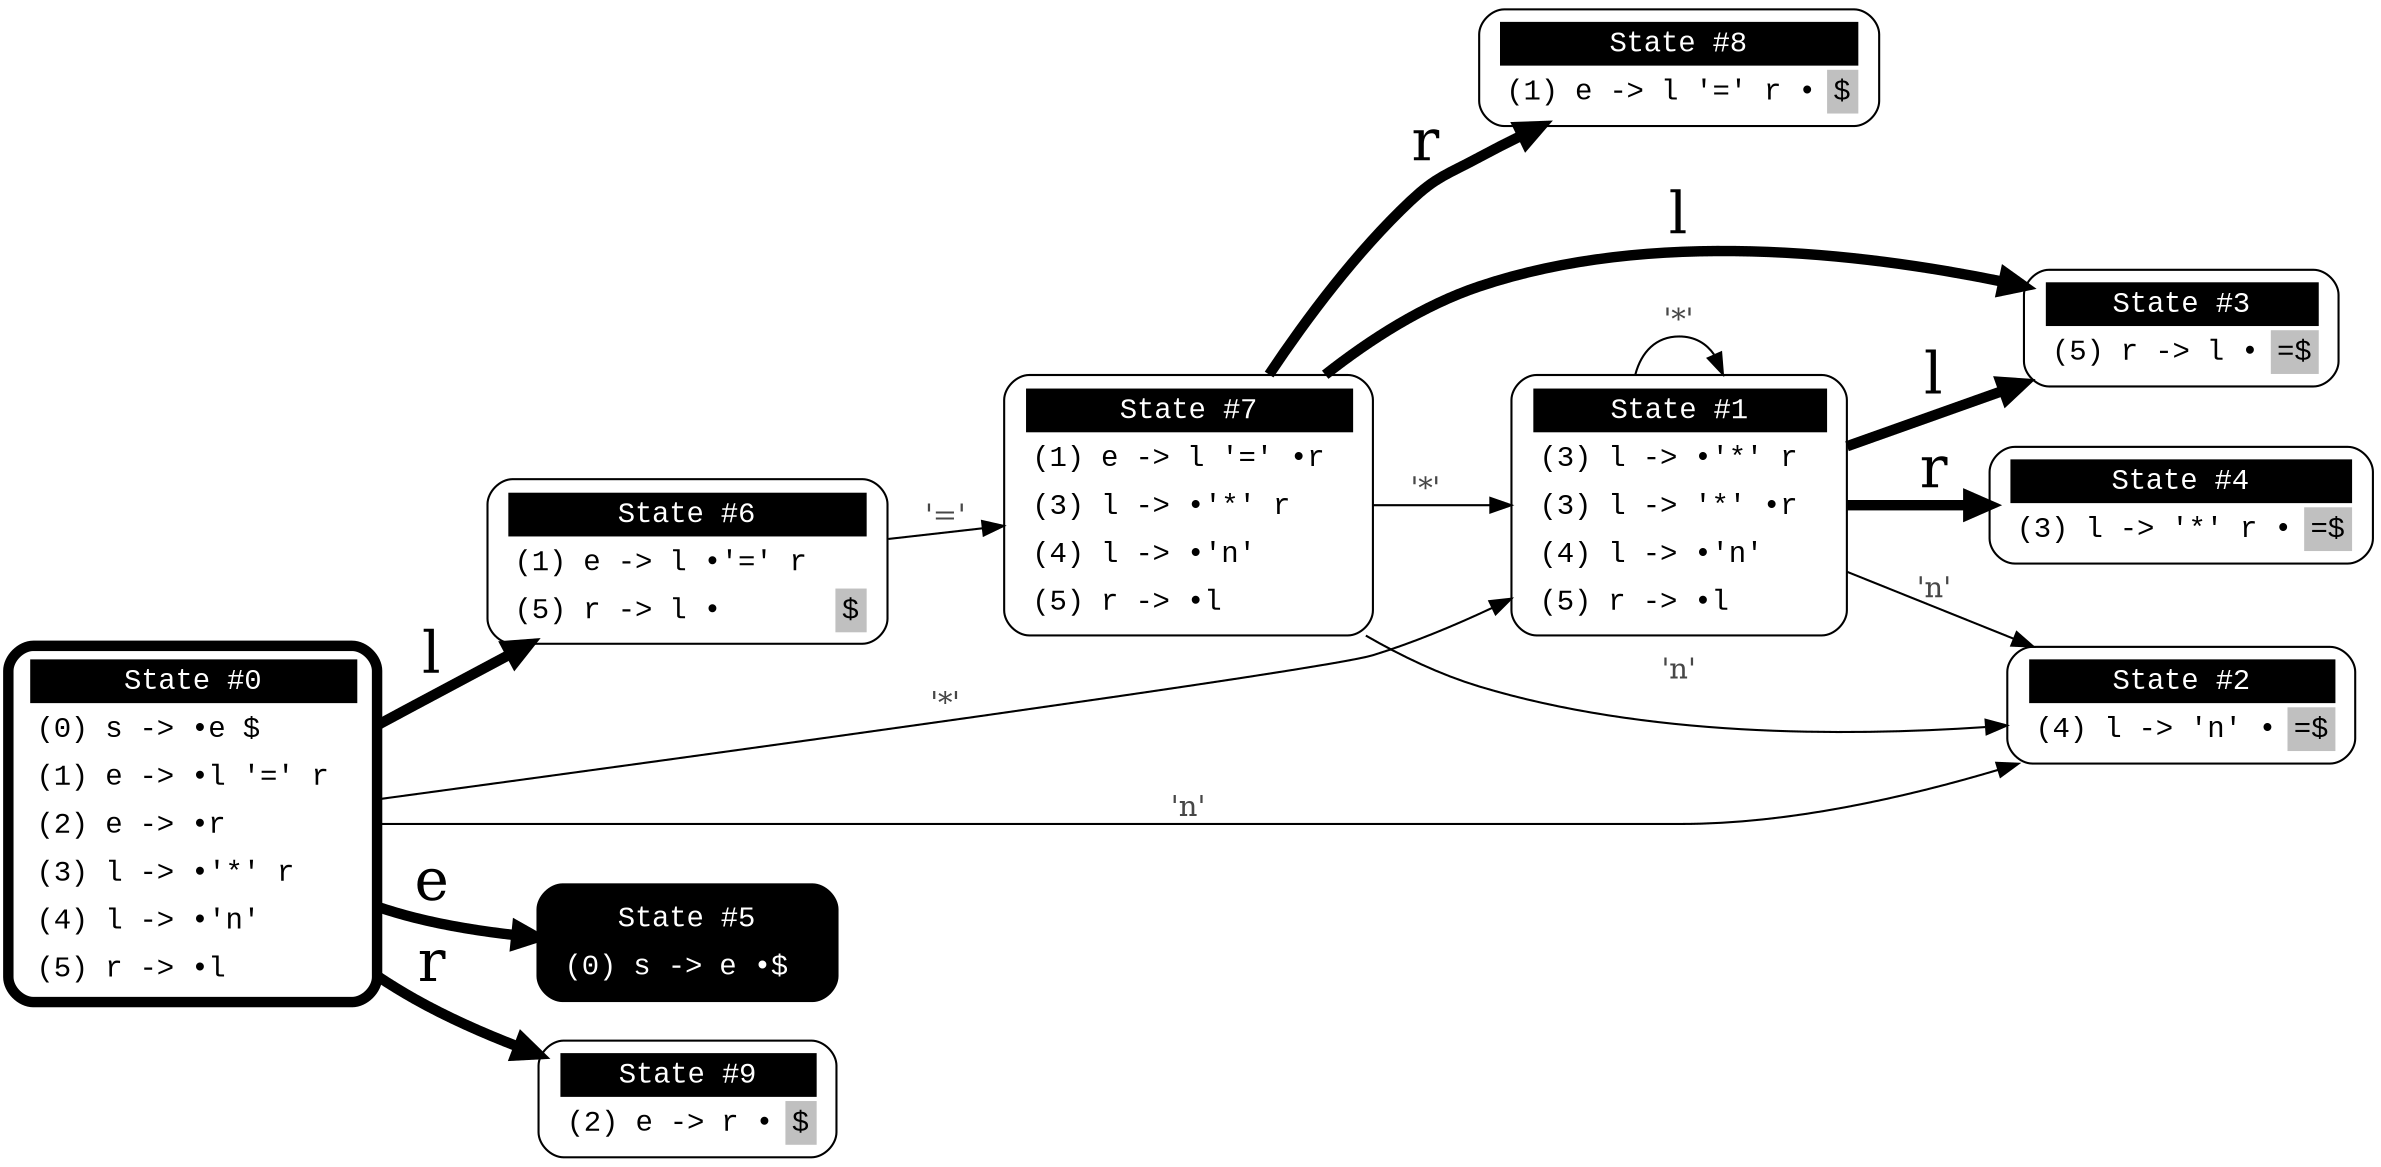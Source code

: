
##"I made a program to generate dot files representing the LR(0) state graph along with computed LALR(1) lookahead for an arbitrary context-free grammar, to make the diagrams I used in this article: http://blog.lab49.com/archives/2471. The program also highlights errant nodes in red if the grammar would produce a shift/reduce or reduce/reduce conflict -- you may be able to go to http://kthielen.dnsalias.com:8082/ to produce a graph more to your liking". Contributed by Kalani Thielen.

##Command to get the layout: "dot -Gsize=10,15 -Tpng thisfile > thisfile.png"

digraph g {
  graph [fontsize=30 labelloc="t" label="" splines=true overlap=false rankdir = "LR"];
  ratio = auto;
  "state0" [ style = "filled, bold" penwidth = 5 fillcolor = "white" fontname = "Courier New" shape = "Mrecord" label =<<table border="0" cellborder="0" cellpadding="3" bgcolor="white"><tr><td bgcolor="black" align="center" colspan="2"><font color="white">State #0</font></td></tr><tr><td align="left" port="r0">&#40;0&#41; s -&gt; &bull;e $ </td></tr><tr><td align="left" port="r1">&#40;1&#41; e -&gt; &bull;l '=' r </td></tr><tr><td align="left" port="r2">&#40;2&#41; e -&gt; &bull;r </td></tr><tr><td align="left" port="r3">&#40;3&#41; l -&gt; &bull;'*' r </td></tr><tr><td align="left" port="r4">&#40;4&#41; l -&gt; &bull;'n' </td></tr><tr><td align="left" port="r5">&#40;5&#41; r -&gt; &bull;l </td></tr></table>> ];
  "state1" [ style = "filled" penwidth = 1 fillcolor = "white" fontname = "Courier New" shape = "Mrecord" label =<<table border="0" cellborder="0" cellpadding="3" bgcolor="white"><tr><td bgcolor="black" align="center" colspan="2"><font color="white">State #1</font></td></tr><tr><td align="left" port="r3">&#40;3&#41; l -&gt; &bull;'*' r </td></tr><tr><td align="left" port="r3">&#40;3&#41; l -&gt; '*' &bull;r </td></tr><tr><td align="left" port="r4">&#40;4&#41; l -&gt; &bull;'n' </td></tr><tr><td align="left" port="r5">&#40;5&#41; r -&gt; &bull;l </td></tr></table>> ];
  "state2" [ style = "filled" penwidth = 1 fillcolor = "white" fontname = "Courier New" shape = "Mrecord" label =<<table border="0" cellborder="0" cellpadding="3" bgcolor="white"><tr><td bgcolor="black" align="center" colspan="2"><font color="white">State #2</font></td></tr><tr><td align="left" port="r4">&#40;4&#41; l -&gt; 'n' &bull;</td><td bgcolor="grey" align="right">=$</td></tr></table>> ];
  "state3" [ style = "filled" penwidth = 1 fillcolor = "white" fontname = "Courier New" shape = "Mrecord" label =<<table border="0" cellborder="0" cellpadding="3" bgcolor="white"><tr><td bgcolor="black" align="center" colspan="2"><font color="white">State #3</font></td></tr><tr><td align="left" port="r5">&#40;5&#41; r -&gt; l &bull;</td><td bgcolor="grey" align="right">=$</td></tr></table>> ];
  "state4" [ style = "filled" penwidth = 1 fillcolor = "white" fontname = "Courier New" shape = "Mrecord" label =<<table border="0" cellborder="0" cellpadding="3" bgcolor="white"><tr><td bgcolor="black" align="center" colspan="2"><font color="white">State #4</font></td></tr><tr><td align="left" port="r3">&#40;3&#41; l -&gt; '*' r &bull;</td><td bgcolor="grey" align="right">=$</td></tr></table>> ];
  "state5" [ style = "filled" penwidth = 1 fillcolor = "black" fontname = "Courier New" shape = "Mrecord" label =<<table border="0" cellborder="0" cellpadding="3" bgcolor="black"><tr><td bgcolor="black" align="center" colspan="2"><font color="white">State #5</font></td></tr><tr><td align="left" port="r0"><font color="white">&#40;0&#41; s -&gt; e &bull;$ </font></td></tr></table>> ];
  "state6" [ style = "filled" penwidth = 1 fillcolor = "white" fontname = "Courier New" shape = "Mrecord" label =<<table border="0" cellborder="0" cellpadding="3" bgcolor="white"><tr><td bgcolor="black" align="center" colspan="2"><font color="white">State #6</font></td></tr><tr><td align="left" port="r1">&#40;1&#41; e -&gt; l &bull;'=' r </td></tr><tr><td align="left" port="r5">&#40;5&#41; r -&gt; l &bull;</td><td bgcolor="grey" align="right">$</td></tr></table>> ];
  "state7" [ style = "filled" penwidth = 1 fillcolor = "white" fontname = "Courier New" shape = "Mrecord" label =<<table border="0" cellborder="0" cellpadding="3" bgcolor="white"><tr><td bgcolor="black" align="center" colspan="2"><font color="white">State #7</font></td></tr><tr><td align="left" port="r1">&#40;1&#41; e -&gt; l '=' &bull;r </td></tr><tr><td align="left" port="r3">&#40;3&#41; l -&gt; &bull;'*' r </td></tr><tr><td align="left" port="r4">&#40;4&#41; l -&gt; &bull;'n' </td></tr><tr><td align="left" port="r5">&#40;5&#41; r -&gt; &bull;l </td></tr></table>> ];
  "state8" [ style = "filled" penwidth = 1 fillcolor = "white" fontname = "Courier New" shape = "Mrecord" label =<<table border="0" cellborder="0" cellpadding="3" bgcolor="white"><tr><td bgcolor="black" align="center" colspan="2"><font color="white">State #8</font></td></tr><tr><td align="left" port="r1">&#40;1&#41; e -&gt; l '=' r &bull;</td><td bgcolor="grey" align="right">$</td></tr></table>> ];
  "state9" [ style = "filled" penwidth = 1 fillcolor = "white" fontname = "Courier New" shape = "Mrecord" label =<<table border="0" cellborder="0" cellpadding="3" bgcolor="white"><tr><td bgcolor="black" align="center" colspan="2"><font color="white">State #9</font></td></tr><tr><td align="left" port="r2">&#40;2&#41; e -&gt; r &bull;</td><td bgcolor="grey" align="right">$</td></tr></table>> ];
  state0 -> state5 [ penwidth = 5 fontsize = 28 fontcolor = "black" label = "e" ];
  state0 -> state6 [ penwidth = 5 fontsize = 28 fontcolor = "black" label = "l" ];
  state0 -> state9 [ penwidth = 5 fontsize = 28 fontcolor = "black" label = "r" ];
  state0 -> state1 [ penwidth = 1 fontsize = 14 fontcolor = "grey28" label = "'*'" ];
  state0 -> state2 [ penwidth = 1 fontsize = 14 fontcolor = "grey28" label = "'n'" ];
  state1 -> state1 [ penwidth = 1 fontsize = 14 fontcolor = "grey28" label = "'*'" ];
  state1 -> state4 [ penwidth = 5 fontsize = 28 fontcolor = "black" label = "r" ];
  state1 -> state2 [ penwidth = 1 fontsize = 14 fontcolor = "grey28" label = "'n'" ];
  state1 -> state3 [ penwidth = 5 fontsize = 28 fontcolor = "black" label = "l" ];
  state6 -> state7 [ penwidth = 1 fontsize = 14 fontcolor = "grey28" label = "'='" ];
  state7 -> state8 [ penwidth = 5 fontsize = 28 fontcolor = "black" label = "r" ];
  state7 -> state1 [ penwidth = 1 fontsize = 14 fontcolor = "grey28" label = "'*'" ];
  state7 -> state2 [ penwidth = 1 fontsize = 14 fontcolor = "grey28" label = "'n'" ];
  state7 -> state3 [ penwidth = 5 fontsize = 28 fontcolor = "black" label = "l" ];
}

